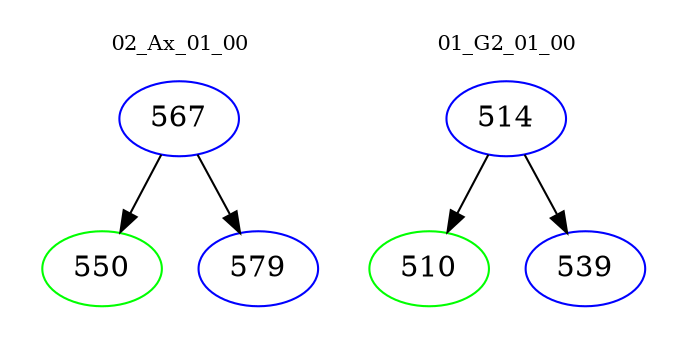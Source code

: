 digraph{
subgraph cluster_0 {
color = white
label = "02_Ax_01_00";
fontsize=10;
T0_567 [label="567", color="blue"]
T0_567 -> T0_550 [color="black"]
T0_550 [label="550", color="green"]
T0_567 -> T0_579 [color="black"]
T0_579 [label="579", color="blue"]
}
subgraph cluster_1 {
color = white
label = "01_G2_01_00";
fontsize=10;
T1_514 [label="514", color="blue"]
T1_514 -> T1_510 [color="black"]
T1_510 [label="510", color="green"]
T1_514 -> T1_539 [color="black"]
T1_539 [label="539", color="blue"]
}
}

